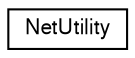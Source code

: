 digraph G
{
  edge [fontname="FreeSans",fontsize="10",labelfontname="FreeSans",labelfontsize="10"];
  node [fontname="FreeSans",fontsize="10",shape=record];
  rankdir=LR;
  Node1 [label="NetUtility",height=0.2,width=0.4,color="black", fillcolor="white", style="filled",URL="$class_net_utility.html",tooltip="Global static networking methods and variables."];
}
